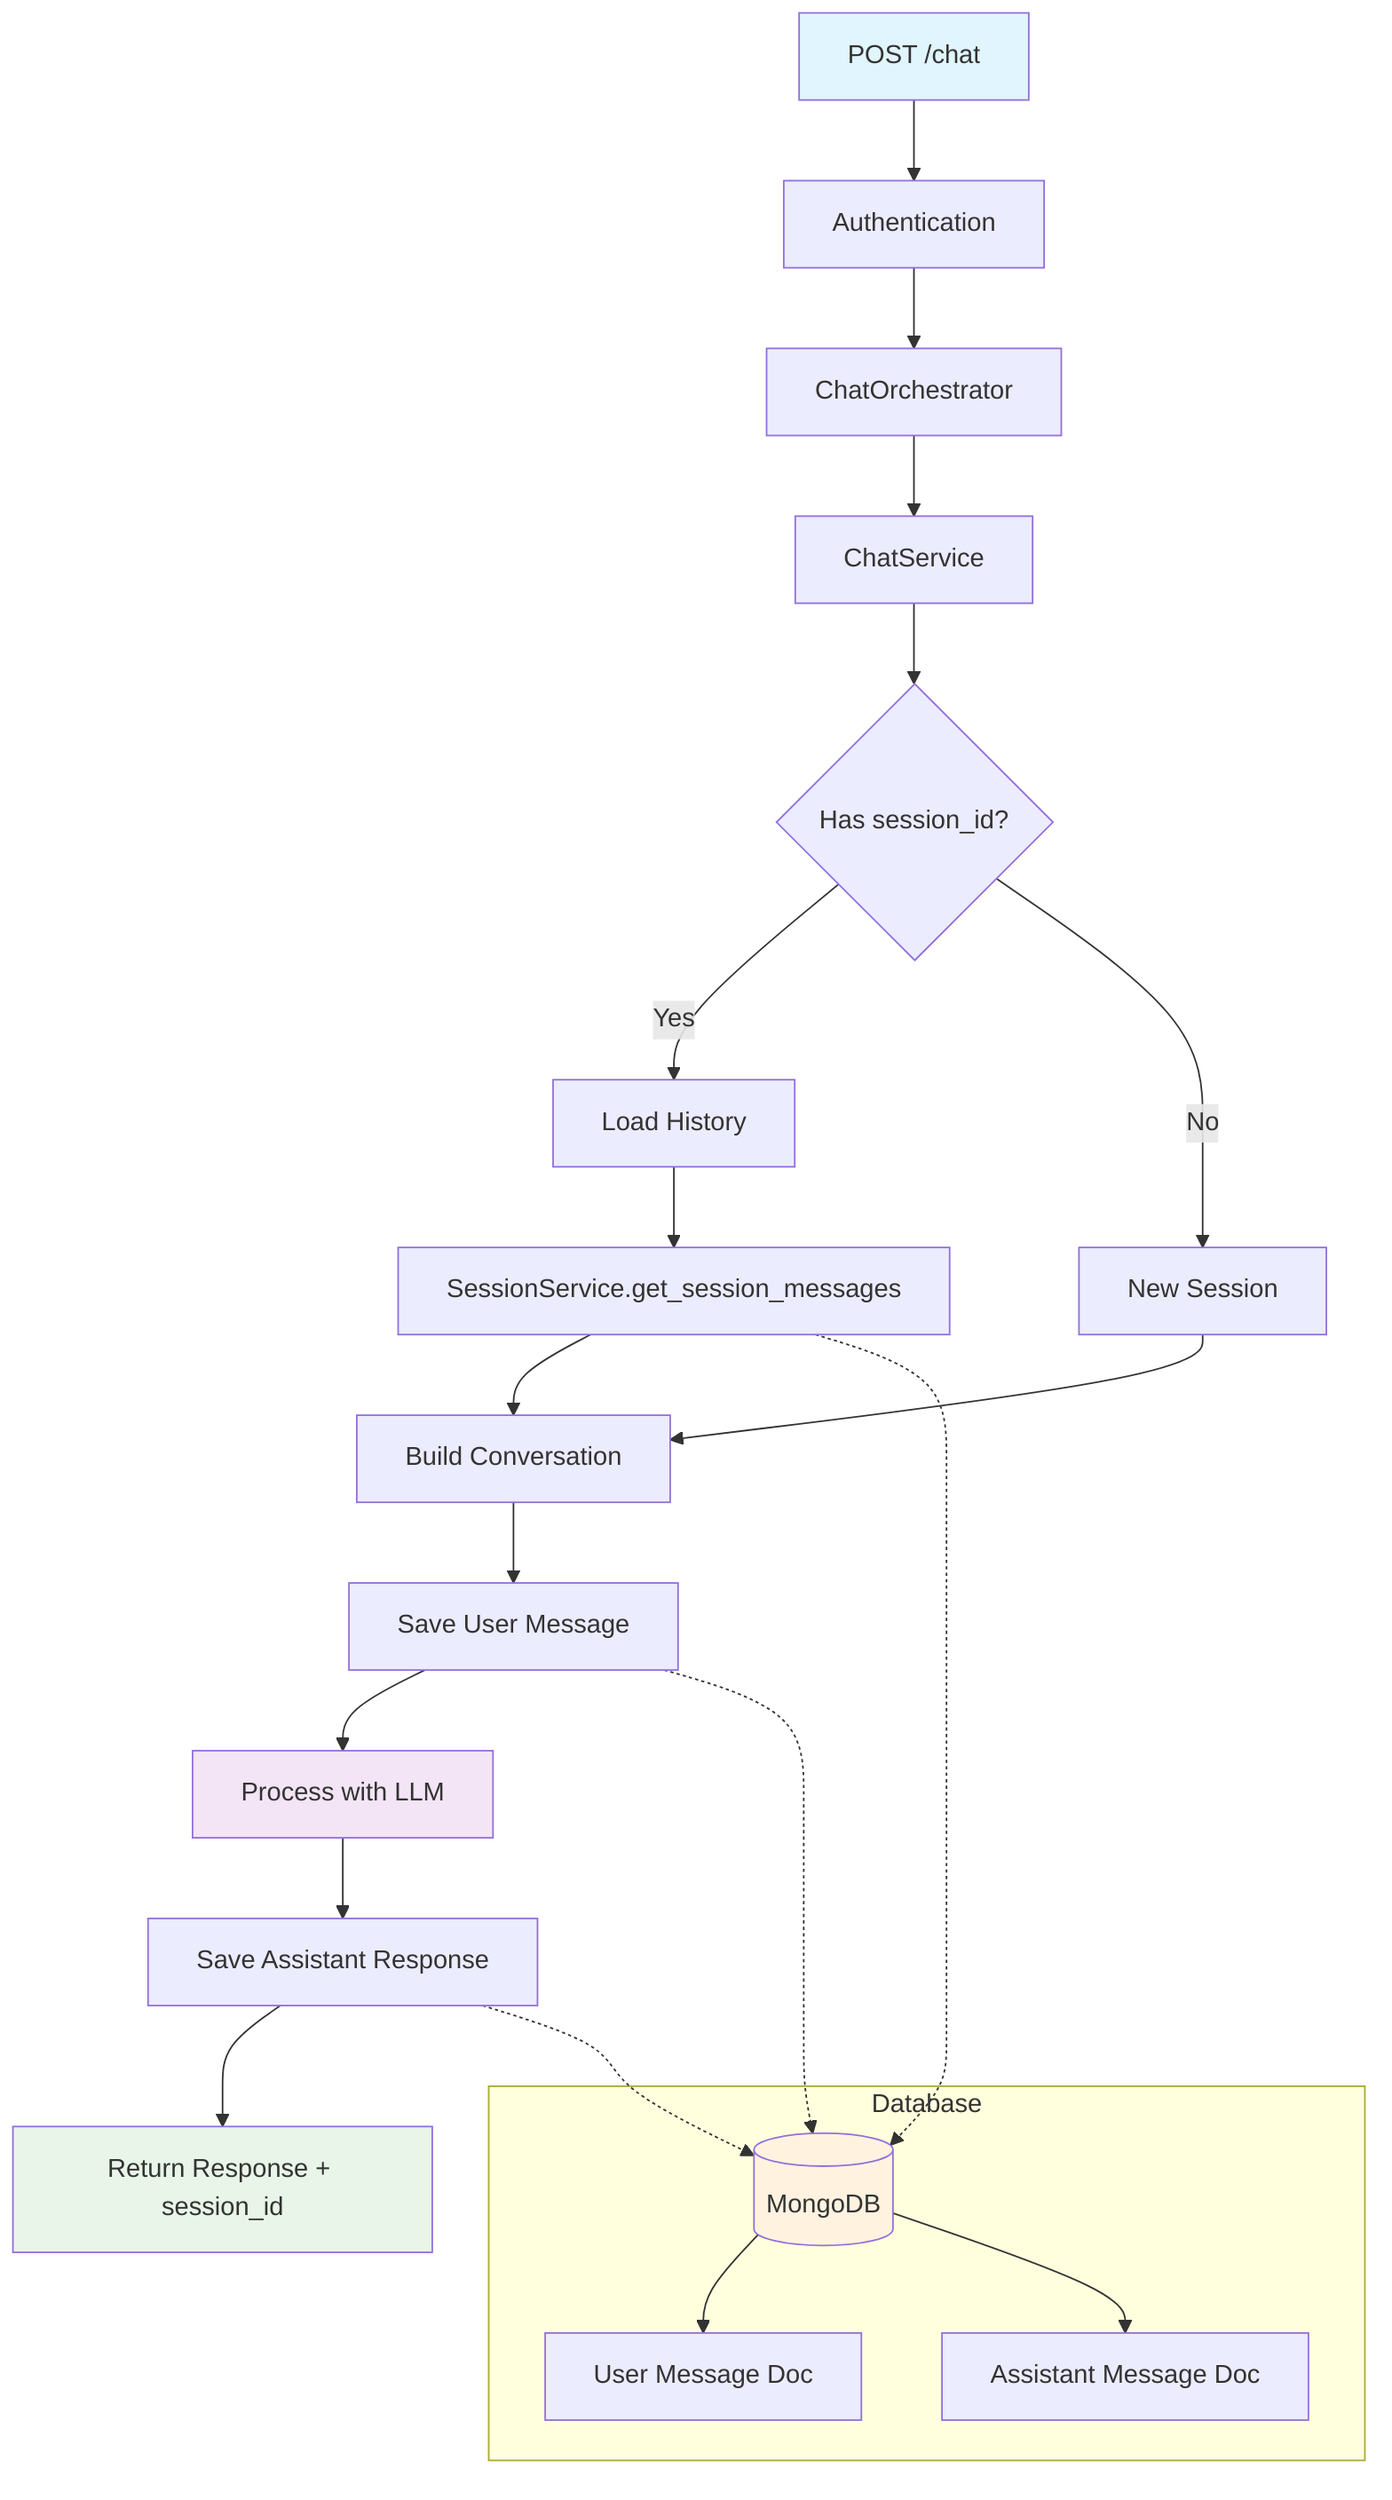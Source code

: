 graph TD
    A[POST /chat] --> B[Authentication]
    B --> C[ChatOrchestrator]
    C --> D[ChatService]
    
    D --> E{Has session_id?}
    E -->|Yes| F[Load History]
    E -->|No| G[New Session]
    
    F --> H[SessionService.get_session_messages]
    H --> I[Build Conversation]
    G --> I
    
    I --> J[Save User Message]
    J --> K[Process with LLM]
    K --> L[Save Assistant Response]
    L --> M[Return Response + session_id]
    
    subgraph "Database"
        N[(MongoDB)]
        N --> O[User Message Doc]
        N --> P[Assistant Message Doc]
    end
    
    J -.-> N
    L -.-> N
    H -.-> N
    
    style A fill:#e1f5fe
    style M fill:#e8f5e8
    style N fill:#fff3e0
    style K fill:#f3e5f5